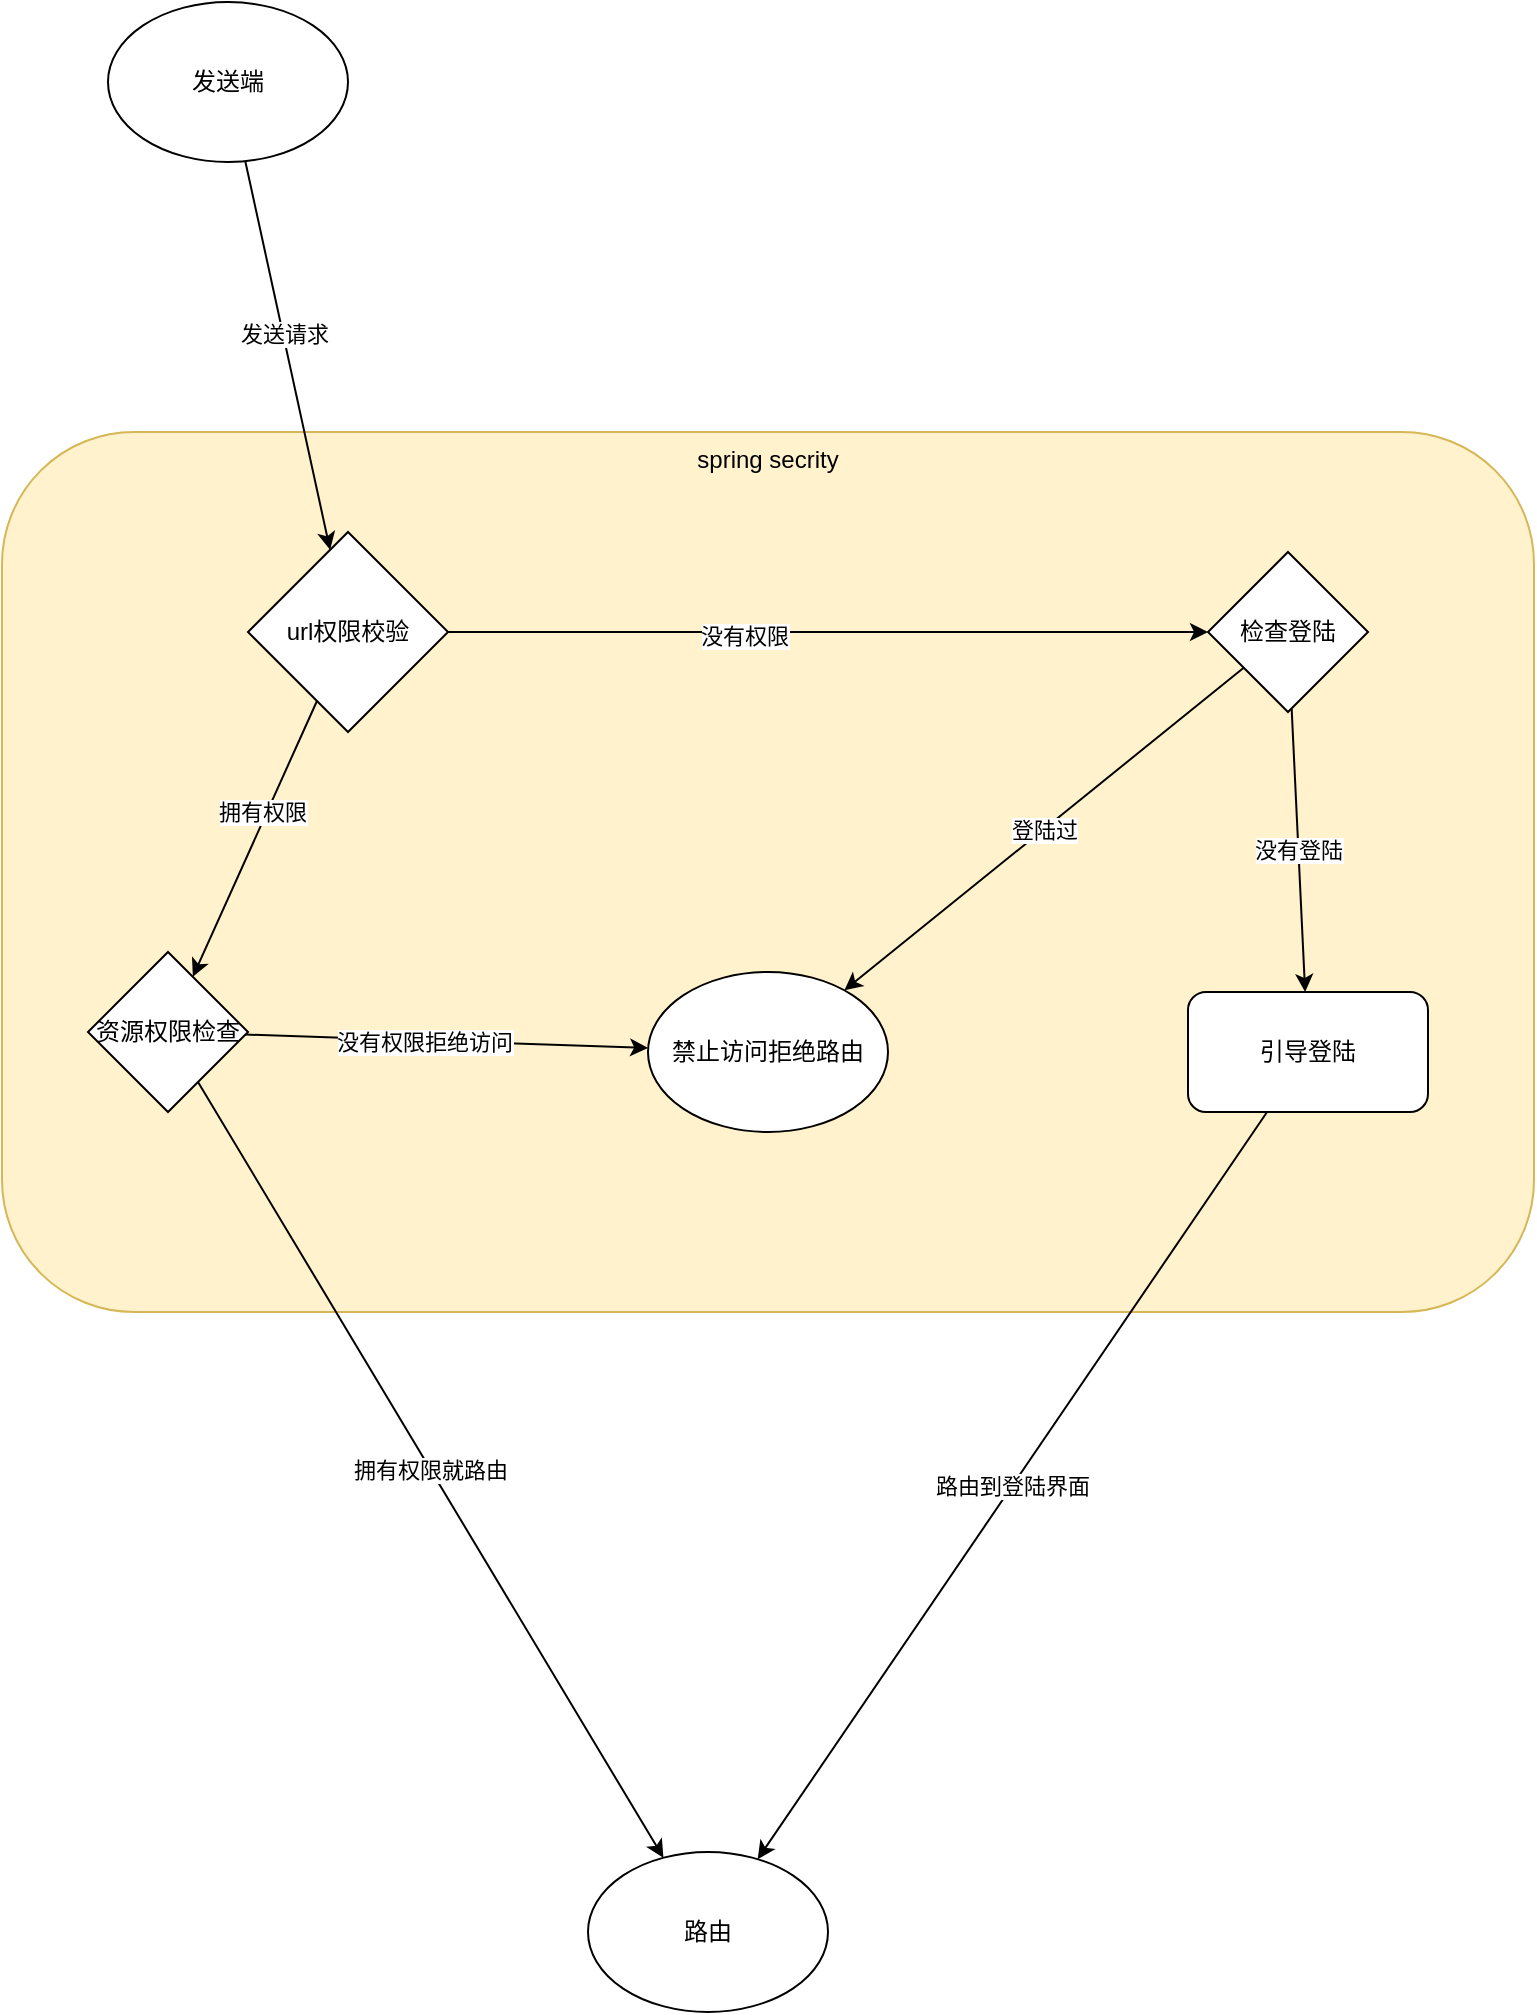 <mxfile version="13.1.1" type="device"><diagram id="ae8jfDF4qmU6gaus6ygf" name="Page-1"><mxGraphModel dx="1261" dy="753" grid="1" gridSize="10" guides="1" tooltips="1" connect="1" arrows="1" fold="1" page="1" pageScale="1" pageWidth="827" pageHeight="1169" math="0" shadow="0"><root><mxCell id="0"/><mxCell id="1" parent="0"/><mxCell id="q5DHVMyQzorm6ttpNHa5-47" value="&lt;span&gt;spring secrity&lt;/span&gt;" style="rounded=1;whiteSpace=wrap;html=1;align=center;verticalAlign=top;labelBackgroundColor=none;labelBorderColor=none;fillColor=#fff2cc;strokeColor=#d6b656;" vertex="1" parent="1"><mxGeometry x="47" y="720" width="766" height="440" as="geometry"/></mxCell><mxCell id="q5DHVMyQzorm6ttpNHa5-5" style="rounded=0;orthogonalLoop=1;jettySize=auto;html=1;" edge="1" parent="1" source="q5DHVMyQzorm6ttpNHa5-1" target="q5DHVMyQzorm6ttpNHa5-4"><mxGeometry relative="1" as="geometry"><mxPoint x="90" y="860.87" as="targetPoint"/></mxGeometry></mxCell><mxCell id="q5DHVMyQzorm6ttpNHa5-13" value="发送请求" style="edgeLabel;html=1;align=center;verticalAlign=middle;resizable=0;points=[];" vertex="1" connectable="0" parent="q5DHVMyQzorm6ttpNHa5-5"><mxGeometry x="-0.116" relative="1" as="geometry"><mxPoint as="offset"/></mxGeometry></mxCell><mxCell id="q5DHVMyQzorm6ttpNHa5-1" value="发送端" style="ellipse;whiteSpace=wrap;html=1;" vertex="1" parent="1"><mxGeometry x="100" y="505" width="120" height="80" as="geometry"/></mxCell><mxCell id="q5DHVMyQzorm6ttpNHa5-11" style="edgeStyle=none;rounded=0;orthogonalLoop=1;jettySize=auto;html=1;" edge="1" parent="1" source="q5DHVMyQzorm6ttpNHa5-4" target="q5DHVMyQzorm6ttpNHa5-35"><mxGeometry relative="1" as="geometry"><mxPoint x="223" y="990" as="targetPoint"/></mxGeometry></mxCell><mxCell id="q5DHVMyQzorm6ttpNHa5-12" value="拥有权限" style="edgeLabel;html=1;align=center;verticalAlign=middle;resizable=0;points=[];" vertex="1" connectable="0" parent="q5DHVMyQzorm6ttpNHa5-11"><mxGeometry x="-0.18" y="-2" relative="1" as="geometry"><mxPoint as="offset"/></mxGeometry></mxCell><mxCell id="q5DHVMyQzorm6ttpNHa5-14" style="edgeStyle=none;rounded=0;orthogonalLoop=1;jettySize=auto;html=1;" edge="1" parent="1" source="q5DHVMyQzorm6ttpNHa5-4" target="q5DHVMyQzorm6ttpNHa5-8"><mxGeometry relative="1" as="geometry"><mxPoint x="500" y="700" as="targetPoint"/></mxGeometry></mxCell><mxCell id="q5DHVMyQzorm6ttpNHa5-15" value="没有权限" style="edgeLabel;html=1;align=center;verticalAlign=middle;resizable=0;points=[];" vertex="1" connectable="0" parent="q5DHVMyQzorm6ttpNHa5-14"><mxGeometry x="-0.225" y="-2" relative="1" as="geometry"><mxPoint as="offset"/></mxGeometry></mxCell><mxCell id="q5DHVMyQzorm6ttpNHa5-4" value="url权限校验" style="rhombus;whiteSpace=wrap;html=1;" vertex="1" parent="1"><mxGeometry x="170" y="770" width="100" height="100" as="geometry"/></mxCell><mxCell id="q5DHVMyQzorm6ttpNHa5-19" value="登陆过" style="edgeStyle=none;rounded=0;orthogonalLoop=1;jettySize=auto;html=1;" edge="1" parent="1" source="q5DHVMyQzorm6ttpNHa5-8" target="q5DHVMyQzorm6ttpNHa5-46"><mxGeometry relative="1" as="geometry"><mxPoint x="474" y="990" as="targetPoint"/></mxGeometry></mxCell><mxCell id="q5DHVMyQzorm6ttpNHa5-21" value="没有登陆" style="edgeStyle=none;rounded=0;orthogonalLoop=1;jettySize=auto;html=1;" edge="1" parent="1" source="q5DHVMyQzorm6ttpNHa5-8" target="q5DHVMyQzorm6ttpNHa5-20"><mxGeometry relative="1" as="geometry"/></mxCell><mxCell id="q5DHVMyQzorm6ttpNHa5-8" value="检查登陆" style="rhombus;whiteSpace=wrap;html=1;" vertex="1" parent="1"><mxGeometry x="650" y="780" width="80" height="80" as="geometry"/></mxCell><mxCell id="q5DHVMyQzorm6ttpNHa5-10" value="路由" style="ellipse;whiteSpace=wrap;html=1;" vertex="1" parent="1"><mxGeometry x="340" y="1430" width="120" height="80" as="geometry"/></mxCell><mxCell id="q5DHVMyQzorm6ttpNHa5-22" value="路由到登陆界面" style="edgeStyle=none;rounded=0;orthogonalLoop=1;jettySize=auto;html=1;" edge="1" parent="1" source="q5DHVMyQzorm6ttpNHa5-20" target="q5DHVMyQzorm6ttpNHa5-10"><mxGeometry relative="1" as="geometry"/></mxCell><mxCell id="q5DHVMyQzorm6ttpNHa5-20" value="引导登陆" style="rounded=1;whiteSpace=wrap;html=1;" vertex="1" parent="1"><mxGeometry x="640" y="1000" width="120" height="60" as="geometry"/></mxCell><mxCell id="q5DHVMyQzorm6ttpNHa5-40" value="拥有权限就路由" style="edgeStyle=none;rounded=0;orthogonalLoop=1;jettySize=auto;html=1;" edge="1" parent="1" source="q5DHVMyQzorm6ttpNHa5-35" target="q5DHVMyQzorm6ttpNHa5-10"><mxGeometry relative="1" as="geometry"><mxPoint x="220" y="1140" as="targetPoint"/></mxGeometry></mxCell><mxCell id="q5DHVMyQzorm6ttpNHa5-42" style="edgeStyle=none;rounded=0;orthogonalLoop=1;jettySize=auto;html=1;" edge="1" parent="1" source="q5DHVMyQzorm6ttpNHa5-35" target="q5DHVMyQzorm6ttpNHa5-46"><mxGeometry relative="1" as="geometry"><mxPoint x="414" y="1020" as="targetPoint"/></mxGeometry></mxCell><mxCell id="q5DHVMyQzorm6ttpNHa5-45" value="没有权限拒绝访问" style="edgeLabel;html=1;align=center;verticalAlign=middle;resizable=0;points=[];" vertex="1" connectable="0" parent="q5DHVMyQzorm6ttpNHa5-42"><mxGeometry x="-0.115" relative="1" as="geometry"><mxPoint as="offset"/></mxGeometry></mxCell><mxCell id="q5DHVMyQzorm6ttpNHa5-35" value="资源权限检查" style="rhombus;whiteSpace=wrap;html=1;" vertex="1" parent="1"><mxGeometry x="90" y="980" width="80" height="80" as="geometry"/></mxCell><mxCell id="q5DHVMyQzorm6ttpNHa5-41" style="edgeStyle=none;rounded=0;orthogonalLoop=1;jettySize=auto;html=1;exitX=0;exitY=1;exitDx=0;exitDy=0;" edge="1" parent="1" source="q5DHVMyQzorm6ttpNHa5-35" target="q5DHVMyQzorm6ttpNHa5-35"><mxGeometry relative="1" as="geometry"/></mxCell><mxCell id="q5DHVMyQzorm6ttpNHa5-46" value="&lt;span&gt;禁止访问拒绝路由&lt;/span&gt;" style="ellipse;whiteSpace=wrap;html=1;" vertex="1" parent="1"><mxGeometry x="370" y="990" width="120" height="80" as="geometry"/></mxCell></root></mxGraphModel></diagram></mxfile>